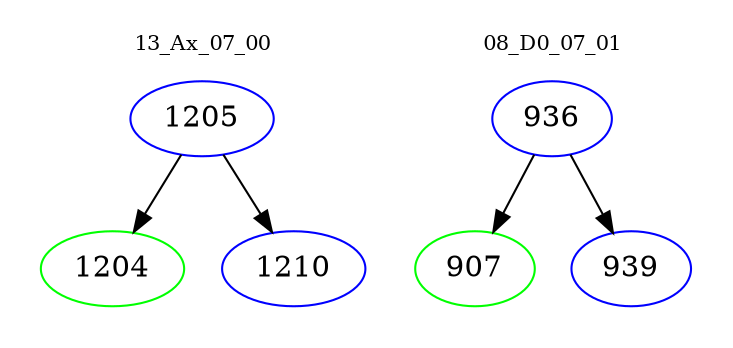 digraph{
subgraph cluster_0 {
color = white
label = "13_Ax_07_00";
fontsize=10;
T0_1205 [label="1205", color="blue"]
T0_1205 -> T0_1204 [color="black"]
T0_1204 [label="1204", color="green"]
T0_1205 -> T0_1210 [color="black"]
T0_1210 [label="1210", color="blue"]
}
subgraph cluster_1 {
color = white
label = "08_D0_07_01";
fontsize=10;
T1_936 [label="936", color="blue"]
T1_936 -> T1_907 [color="black"]
T1_907 [label="907", color="green"]
T1_936 -> T1_939 [color="black"]
T1_939 [label="939", color="blue"]
}
}
